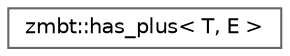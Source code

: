 digraph "Graphical Class Hierarchy"
{
 // LATEX_PDF_SIZE
  bgcolor="transparent";
  edge [fontname=Helvetica,fontsize=10,labelfontname=Helvetica,labelfontsize=10];
  node [fontname=Helvetica,fontsize=10,shape=box,height=0.2,width=0.4];
  rankdir="LR";
  Node0 [id="Node000000",label="zmbt::has_plus\< T, E \>",height=0.2,width=0.4,color="grey40", fillcolor="white", style="filled",URL="$structzmbt_1_1has__plus.html",tooltip=" "];
}
